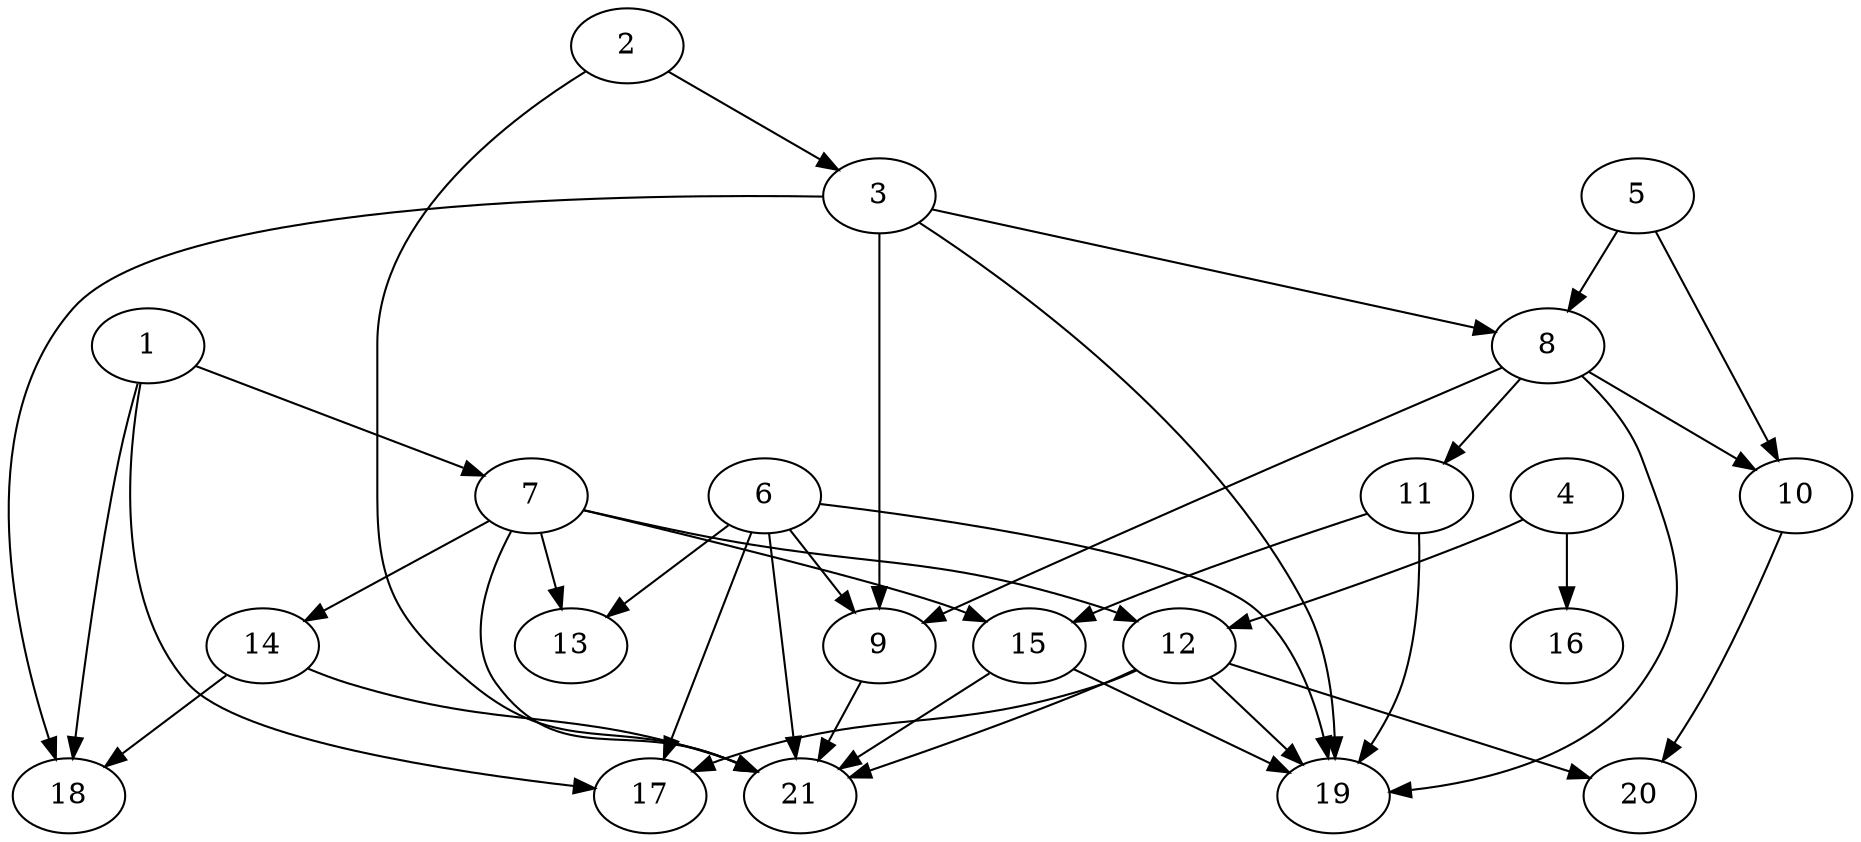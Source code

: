 digraph "Random_Nodes_21_Density_1.86_CCR_1.86_WeightType_Random" {
	1	[Weight=2];
	2	[Weight=2];
	3	[Weight=8];
	4	[Weight=2];
	5	[Weight=2];
	6	[Weight=10];
	7	[Weight=9];
	8	[Weight=7];
	9	[Weight=2];
	10	[Weight=10];
	11	[Weight=7];
	12	[Weight=8];
	13	[Weight=6];
	14	[Weight=10];
	15	[Weight=10];
	16	[Weight=2];
	17	[Weight=5];
	18	[Weight=8];
	19	[Weight=4];
	20	[Weight=3];
	21	[Weight=4];
	1 -> 7	[Weight=6];
	1 -> 17	[Weight=5];
	1 -> 18	[Weight=7];
	2 -> 3	[Weight=4];
	2 -> 21	[Weight=4];
	3 -> 8	[Weight=6];
	3 -> 9	[Weight=5];
	3 -> 18	[Weight=3];
	3 -> 19	[Weight=9];
	4 -> 12	[Weight=10];
	4 -> 16	[Weight=5];
	5 -> 8	[Weight=10];
	5 -> 10	[Weight=5];
	6 -> 9	[Weight=4];
	6 -> 13	[Weight=7];
	6 -> 17	[Weight=10];
	6 -> 19	[Weight=2];
	6 -> 21	[Weight=3];
	7 -> 12	[Weight=5];
	7 -> 13	[Weight=7];
	7 -> 14	[Weight=8];
	7 -> 15	[Weight=3];
	7 -> 21	[Weight=6];
	8 -> 9	[Weight=3];
	8 -> 10	[Weight=7];
	8 -> 11	[Weight=3];
	8 -> 19	[Weight=10];
	9 -> 21	[Weight=10];
	10 -> 20	[Weight=3];
	11 -> 15	[Weight=4];
	11 -> 19	[Weight=7];
	12 -> 17	[Weight=7];
	12 -> 19	[Weight=8];
	12 -> 20	[Weight=2];
	12 -> 21	[Weight=9];
	14 -> 18	[Weight=4];
	14 -> 21	[Weight=2];
	15 -> 19	[Weight=7];
	15 -> 21	[Weight=5];
}
